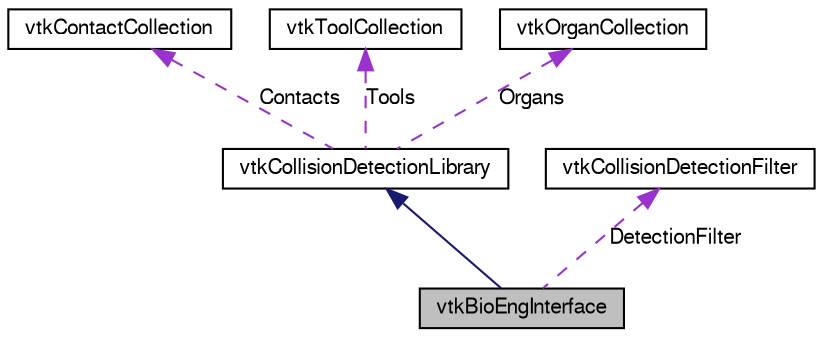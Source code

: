 digraph G
{
  bgcolor="transparent";
  edge [fontname="FreeSans",fontsize="10",labelfontname="FreeSans",labelfontsize="10"];
  node [fontname="FreeSans",fontsize="10",shape=record];
  Node1 [label="vtkBioEngInterface",height=0.2,width=0.4,color="black", fillcolor="grey75", style="filled" fontcolor="black"];
  Node2 -> Node1 [dir=back,color="midnightblue",fontsize="10",style="solid",fontname="FreeSans"];
  Node2 [label="vtkCollisionDetectionLibrary",height=0.2,width=0.4,color="black",URL="$classvtkCollisionDetectionLibrary.html",tooltip="Generic interface of the Collision Detection Library."];
  Node3 -> Node2 [dir=back,color="darkorchid3",fontsize="10",style="dashed",label="Contacts",fontname="FreeSans"];
  Node3 [label="vtkContactCollection",height=0.2,width=0.4,color="black",URL="$classvtkContactCollection.html",tooltip="Collection of contact information."];
  Node4 -> Node2 [dir=back,color="darkorchid3",fontsize="10",style="dashed",label="Tools",fontname="FreeSans"];
  Node4 [label="vtkToolCollection",height=0.2,width=0.4,color="black",URL="$classvtkToolCollection.html",tooltip="Collection of tools."];
  Node5 -> Node2 [dir=back,color="darkorchid3",fontsize="10",style="dashed",label="Organs",fontname="FreeSans"];
  Node5 [label="vtkOrganCollection",height=0.2,width=0.4,color="black",URL="$classvtkOrganCollection.html",tooltip="Collection of organs."];
  Node6 -> Node1 [dir=back,color="darkorchid3",fontsize="10",style="dashed",label="DetectionFilter",fontname="FreeSans"];
  Node6 [label="vtkCollisionDetectionFilter",height=0.2,width=0.4,color="black",URL="$classvtkCollisionDetectionFilter.html"];
}
